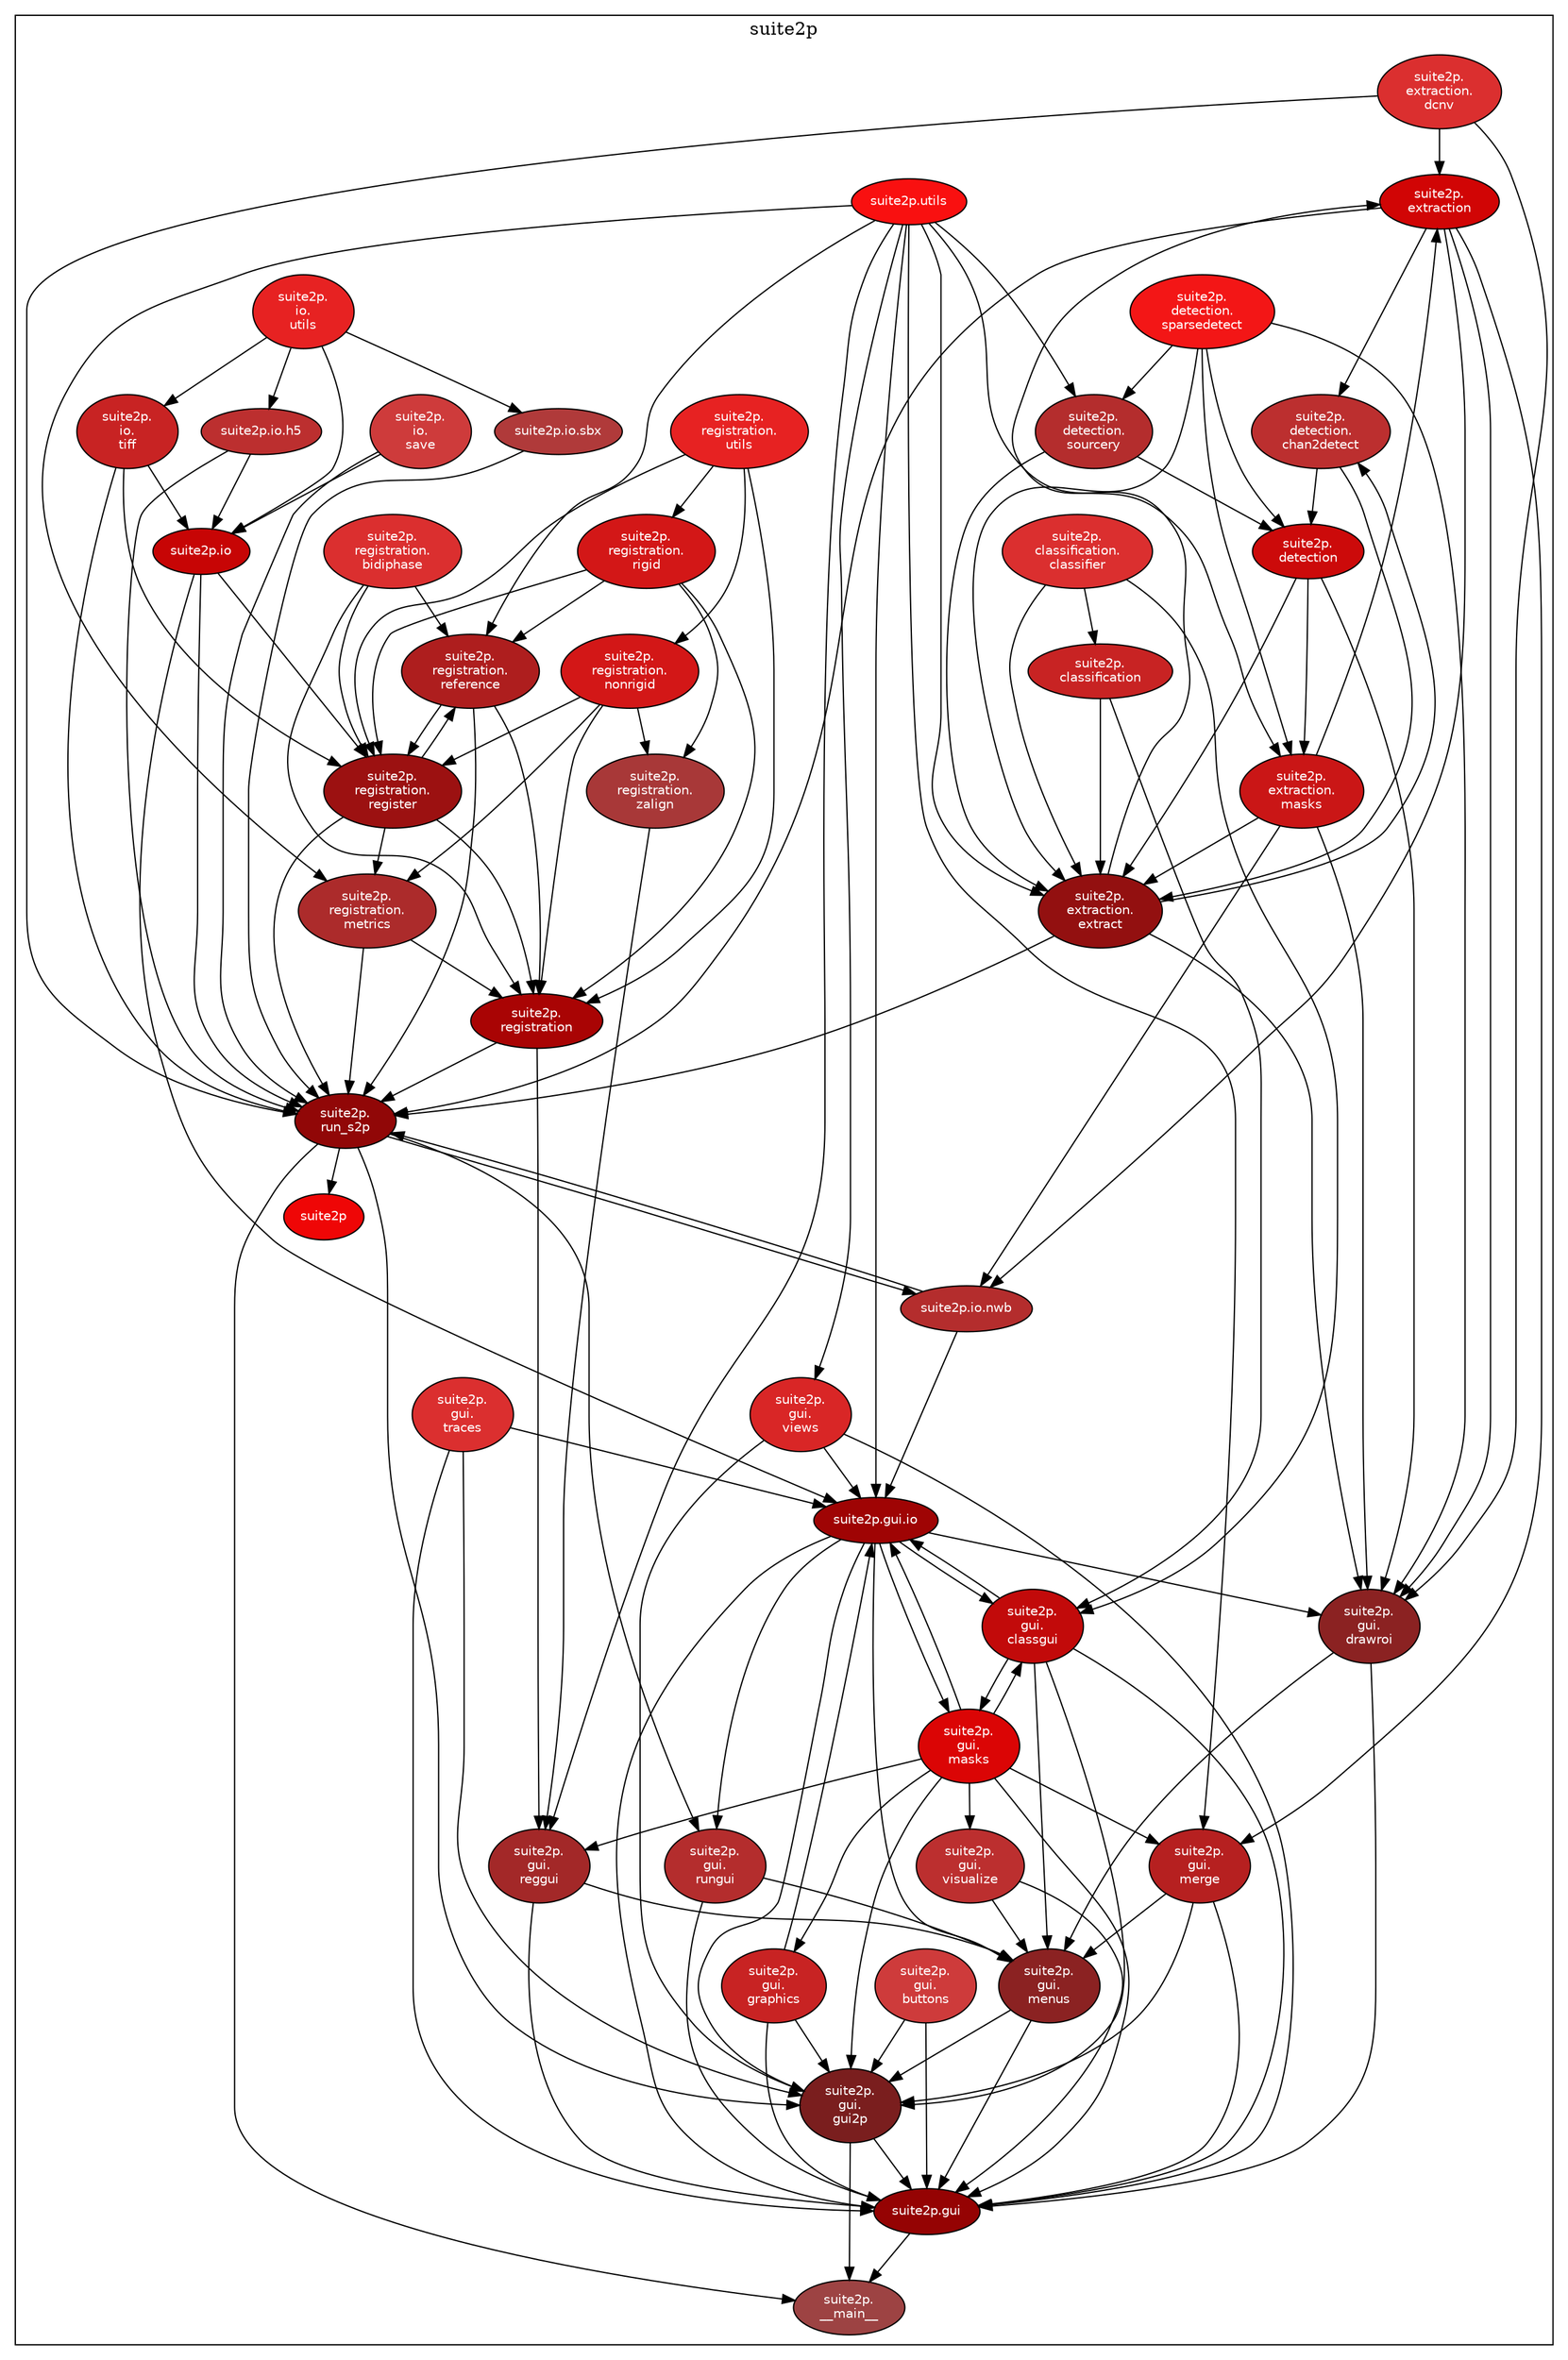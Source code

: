 
digraph G {

    compound = true;
    rankdir = TB;
    node [style=filled,fillcolor="#ffffff",fontcolor="#000000",fontname=Helvetica,fontsize=10];

subgraph cluster_suite2p {
    label = suite2p;
    suite2p [fillcolor="#ef0606",fontcolor="#ffffff"];
    suite2p___main__ [fillcolor="#9d4343",fontcolor="#ffffff",label="suite2p\.\n__main__"];
    suite2p_classification [fillcolor="#c82323",fontcolor="#ffffff",label="suite2p\.\nclassification"];
    suite2p_classification_classifier [fillcolor="#db2f2f",fontcolor="#ffffff",label="suite2p\.\nclassification\.\nclassifier"];
    suite2p_detection [fillcolor="#cc0a0a",fontcolor="#ffffff",label="suite2p\.\ndetection"];
    suite2p_detection_chan2detect [fillcolor="#bc2f2f",fontcolor="#ffffff",label="suite2p\.\ndetection\.\nchan2detect"];
    suite2p_detection_sourcery [fillcolor="#b42d2d",fontcolor="#ffffff",label="suite2p\.\ndetection\.\nsourcery"];
    suite2p_detection_sparsedetect [fillcolor="#f31616",fontcolor="#ffffff",label="suite2p\.\ndetection\.\nsparsedetect"];
    suite2p_extraction [fillcolor="#d10505",fontcolor="#ffffff",label="suite2p\.\nextraction"];
    suite2p_extraction_dcnv [fillcolor="#db2f2f",fontcolor="#ffffff",label="suite2p\.\nextraction\.\ndcnv"];
    suite2p_extraction_extract [fillcolor="#931010",fontcolor="#ffffff",label="suite2p\.\nextraction\.\nextract"];
    suite2p_extraction_masks [fillcolor="#ca1616",fontcolor="#ffffff",label="suite2p\.\nextraction\.\nmasks"];
    suite2p_gui [fillcolor="#950303",fontcolor="#ffffff",label="suite2p.gui"];
    suite2p_gui_buttons [fillcolor="#ce3b3b",fontcolor="#ffffff",label="suite2p\.\ngui\.\nbuttons"];
    suite2p_gui_classgui [fillcolor="#c20a0a",fontcolor="#ffffff",label="suite2p\.\ngui\.\nclassgui"];
    suite2p_gui_drawroi [fillcolor="#8b2222",fontcolor="#ffffff",label="suite2p\.\ngui\.\ndrawroi"];
    suite2p_gui_graphics [fillcolor="#c82323",fontcolor="#ffffff",label="suite2p\.\ngui\.\ngraphics"];
    suite2p_gui_gui2p [fillcolor="#7a1e1e",fontcolor="#ffffff",label="suite2p\.\ngui\.\ngui2p"];
    suite2p_gui_io [fillcolor="#9f0404",fontcolor="#ffffff",label="suite2p.gui.io"];
    suite2p_gui_masks [fillcolor="#db0505",fontcolor="#ffffff",label="suite2p\.\ngui\.\nmasks"];
    suite2p_gui_menus [fillcolor="#8b2222",fontcolor="#ffffff",label="suite2p\.\ngui\.\nmenus"];
    suite2p_gui_merge [fillcolor="#b62020",fontcolor="#ffffff",label="suite2p\.\ngui\.\nmerge"];
    suite2p_gui_reggui [fillcolor="#a32828",fontcolor="#ffffff",label="suite2p\.\ngui\.\nreggui"];
    suite2p_gui_rungui [fillcolor="#b42d2d",fontcolor="#ffffff",label="suite2p\.\ngui\.\nrungui"];
    suite2p_gui_traces [fillcolor="#db2f2f",fontcolor="#ffffff",label="suite2p\.\ngui\.\ntraces"];
    suite2p_gui_views [fillcolor="#d92626",fontcolor="#ffffff",label="suite2p\.\ngui\.\nviews"];
    suite2p_gui_visualize [fillcolor="#bc2f2f",fontcolor="#ffffff",label="suite2p\.\ngui\.\nvisualize"];
    suite2p_io [fillcolor="#c70505",fontcolor="#ffffff",label="suite2p.io"];
    suite2p_io_h5 [fillcolor="#bc2f2f",fontcolor="#ffffff",label="suite2p.io.h5"];
    suite2p_io_nwb [fillcolor="#b42d2d",fontcolor="#ffffff",label="suite2p.io.nwb"];
    suite2p_io_save [fillcolor="#ce3b3b",fontcolor="#ffffff",label="suite2p\.\nio\.\nsave"];
    suite2p_io_sbx [fillcolor="#b03a3a",fontcolor="#ffffff",label="suite2p.io.sbx"];
    suite2p_io_tiff [fillcolor="#c82323",fontcolor="#ffffff",label="suite2p\.\nio\.\ntiff"];
    suite2p_io_utils [fillcolor="#e72222",fontcolor="#ffffff",label="suite2p\.\nio\.\nutils"];
    suite2p_registration [fillcolor="#a90404",fontcolor="#ffffff",label="suite2p\.\nregistration"];
    suite2p_registration_bidiphase [fillcolor="#db2f2f",fontcolor="#ffffff",label="suite2p\.\nregistration\.\nbidiphase"];
    suite2p_registration_metrics [fillcolor="#ac2b2b",fontcolor="#ffffff",label="suite2p\.\nregistration\.\nmetrics"];
    suite2p_registration_nonrigid [fillcolor="#d31717",fontcolor="#ffffff",label="suite2p\.\nregistration\.\nnonrigid"];
    suite2p_registration_reference [fillcolor="#ae1e1e",fontcolor="#ffffff",label="suite2p\.\nregistration\.\nreference"];
    suite2p_registration_register [fillcolor="#9c1111",fontcolor="#ffffff",label="suite2p\.\nregistration\.\nregister"];
    suite2p_registration_rigid [fillcolor="#d31717",fontcolor="#ffffff",label="suite2p\.\nregistration\.\nrigid"];
    suite2p_registration_utils [fillcolor="#e72222",fontcolor="#ffffff",label="suite2p\.\nregistration\.\nutils"];
    suite2p_registration_zalign [fillcolor="#a83838",fontcolor="#ffffff",label="suite2p\.\nregistration\.\nzalign"];
    suite2p_run_s2p [fillcolor="#910707",fontcolor="#ffffff",label="suite2p\.\nrun_s2p"];
    suite2p_utils [fillcolor="#f91010",fontcolor="#ffffff",label="suite2p.utils"];
}
    suite2p_classification -> suite2p_extraction_extract [fillcolor="#000000",minlen="2"];
    suite2p_classification -> suite2p_gui_classgui [fillcolor="#000000",minlen="2"];
    suite2p_classification_classifier -> suite2p_classification [fillcolor="#000000",weight="2"];
    suite2p_classification_classifier -> suite2p_extraction_extract [fillcolor="#000000",minlen="2"];
    suite2p_classification_classifier -> suite2p_gui_classgui [fillcolor="#000000",minlen="2"];
    suite2p_detection -> suite2p_extraction_extract [fillcolor="#000000",minlen="2"];
    suite2p_detection -> suite2p_extraction_masks [fillcolor="#000000",minlen="2"];
    suite2p_detection -> suite2p_gui_drawroi [fillcolor="#000000",minlen="2"];
    suite2p_detection_chan2detect -> suite2p_detection [fillcolor="#000000",weight="2"];
    suite2p_detection_chan2detect -> suite2p_extraction_extract [fillcolor="#000000",minlen="2"];
    suite2p_detection_sourcery -> suite2p_detection [fillcolor="#000000",weight="2"];
    suite2p_detection_sourcery -> suite2p_extraction_extract [fillcolor="#000000",minlen="2"];
    suite2p_detection_sparsedetect -> suite2p_detection [fillcolor="#000000",weight="2"];
    suite2p_detection_sparsedetect -> suite2p_detection_sourcery [fillcolor="#000000",weight="2"];
    suite2p_detection_sparsedetect -> suite2p_extraction_extract [fillcolor="#000000",minlen="2"];
    suite2p_detection_sparsedetect -> suite2p_extraction_masks [fillcolor="#000000",minlen="2"];
    suite2p_detection_sparsedetect -> suite2p_gui_drawroi [fillcolor="#000000",minlen="2"];
    suite2p_extraction -> suite2p_detection_chan2detect [fillcolor="#000000",minlen="2"];
    suite2p_extraction -> suite2p_gui_drawroi [fillcolor="#000000",minlen="2"];
    suite2p_extraction -> suite2p_gui_merge [fillcolor="#000000",minlen="2"];
    suite2p_extraction -> suite2p_io_nwb [fillcolor="#000000",minlen="2"];
    suite2p_extraction -> suite2p_run_s2p [fillcolor="#000000"];
    suite2p_extraction_dcnv -> suite2p_extraction [fillcolor="#000000",weight="2"];
    suite2p_extraction_dcnv -> suite2p_gui_drawroi [fillcolor="#000000",minlen="2"];
    suite2p_extraction_dcnv -> suite2p_run_s2p [fillcolor="#000000",minlen="2"];
    suite2p_extraction_extract -> suite2p_detection_chan2detect [fillcolor="#000000",minlen="2"];
    suite2p_extraction_extract -> suite2p_extraction [fillcolor="#000000",weight="2"];
    suite2p_extraction_extract -> suite2p_gui_drawroi [fillcolor="#000000",minlen="2"];
    suite2p_extraction_extract -> suite2p_run_s2p [fillcolor="#000000",minlen="2"];
    suite2p_extraction_masks -> suite2p_extraction [fillcolor="#000000",weight="2"];
    suite2p_extraction_masks -> suite2p_extraction_extract [fillcolor="#000000",weight="2"];
    suite2p_extraction_masks -> suite2p_gui_drawroi [fillcolor="#000000",minlen="2"];
    suite2p_extraction_masks -> suite2p_io_nwb [fillcolor="#000000",minlen="2"];
    suite2p_gui -> suite2p___main__ [fillcolor="#000000"];
    suite2p_gui_buttons -> suite2p_gui [fillcolor="#000000",weight="2"];
    suite2p_gui_buttons -> suite2p_gui_gui2p [fillcolor="#000000",weight="2"];
    suite2p_gui_classgui -> suite2p_gui [fillcolor="#000000",weight="2"];
    suite2p_gui_classgui -> suite2p_gui_gui2p [fillcolor="#000000",weight="2"];
    suite2p_gui_classgui -> suite2p_gui_io [fillcolor="#000000",weight="2"];
    suite2p_gui_classgui -> suite2p_gui_masks [fillcolor="#000000",weight="2"];
    suite2p_gui_classgui -> suite2p_gui_menus [fillcolor="#000000",weight="2"];
    suite2p_gui_drawroi -> suite2p_gui [fillcolor="#000000",weight="2"];
    suite2p_gui_drawroi -> suite2p_gui_menus [fillcolor="#000000",weight="2"];
    suite2p_gui_graphics -> suite2p_gui [fillcolor="#000000",weight="2"];
    suite2p_gui_graphics -> suite2p_gui_gui2p [fillcolor="#000000",weight="2"];
    suite2p_gui_graphics -> suite2p_gui_io [fillcolor="#000000",weight="2"];
    suite2p_gui_gui2p -> suite2p___main__ [fillcolor="#000000",minlen="2"];
    suite2p_gui_gui2p -> suite2p_gui [fillcolor="#000000",weight="2"];
    suite2p_gui_io -> suite2p_gui [fillcolor="#000000",weight="2"];
    suite2p_gui_io -> suite2p_gui_classgui [fillcolor="#000000",weight="2"];
    suite2p_gui_io -> suite2p_gui_drawroi [fillcolor="#000000",weight="2"];
    suite2p_gui_io -> suite2p_gui_gui2p [fillcolor="#000000",weight="2"];
    suite2p_gui_io -> suite2p_gui_masks [fillcolor="#000000",weight="2"];
    suite2p_gui_io -> suite2p_gui_menus [fillcolor="#000000",weight="2"];
    suite2p_gui_io -> suite2p_gui_rungui [fillcolor="#000000",weight="2"];
    suite2p_gui_masks -> suite2p_gui [fillcolor="#000000",weight="2"];
    suite2p_gui_masks -> suite2p_gui_classgui [fillcolor="#000000",weight="2"];
    suite2p_gui_masks -> suite2p_gui_graphics [fillcolor="#000000",weight="2"];
    suite2p_gui_masks -> suite2p_gui_gui2p [fillcolor="#000000",weight="2"];
    suite2p_gui_masks -> suite2p_gui_io [fillcolor="#000000",weight="2"];
    suite2p_gui_masks -> suite2p_gui_merge [fillcolor="#000000",weight="2"];
    suite2p_gui_masks -> suite2p_gui_reggui [fillcolor="#000000",weight="2"];
    suite2p_gui_masks -> suite2p_gui_visualize [fillcolor="#000000",weight="2"];
    suite2p_gui_menus -> suite2p_gui [fillcolor="#000000",weight="2"];
    suite2p_gui_menus -> suite2p_gui_gui2p [fillcolor="#000000",weight="2"];
    suite2p_gui_merge -> suite2p_gui [fillcolor="#000000",weight="2"];
    suite2p_gui_merge -> suite2p_gui_gui2p [fillcolor="#000000",weight="2"];
    suite2p_gui_merge -> suite2p_gui_menus [fillcolor="#000000",weight="2"];
    suite2p_gui_reggui -> suite2p_gui [fillcolor="#000000",weight="2"];
    suite2p_gui_reggui -> suite2p_gui_menus [fillcolor="#000000",weight="2"];
    suite2p_gui_rungui -> suite2p_gui [fillcolor="#000000",weight="2"];
    suite2p_gui_rungui -> suite2p_gui_menus [fillcolor="#000000",weight="2"];
    suite2p_gui_traces -> suite2p_gui [fillcolor="#000000",weight="2"];
    suite2p_gui_traces -> suite2p_gui_gui2p [fillcolor="#000000",weight="2"];
    suite2p_gui_traces -> suite2p_gui_io [fillcolor="#000000",weight="2"];
    suite2p_gui_views -> suite2p_gui [fillcolor="#000000",weight="2"];
    suite2p_gui_views -> suite2p_gui_gui2p [fillcolor="#000000",weight="2"];
    suite2p_gui_views -> suite2p_gui_io [fillcolor="#000000",weight="2"];
    suite2p_gui_visualize -> suite2p_gui [fillcolor="#000000",weight="2"];
    suite2p_gui_visualize -> suite2p_gui_menus [fillcolor="#000000",weight="2"];
    suite2p_io -> suite2p_gui_io [fillcolor="#000000",minlen="2"];
    suite2p_io -> suite2p_registration_register [fillcolor="#000000",minlen="2"];
    suite2p_io -> suite2p_run_s2p [fillcolor="#000000"];
    suite2p_io_h5 -> suite2p_io [fillcolor="#000000",weight="2"];
    suite2p_io_h5 -> suite2p_run_s2p [fillcolor="#000000",minlen="2"];
    suite2p_io_nwb -> suite2p_gui_io [fillcolor="#000000",minlen="2"];
    suite2p_io_nwb -> suite2p_run_s2p [fillcolor="#000000",minlen="2"];
    suite2p_io_save -> suite2p_io [fillcolor="#000000",weight="2"];
    suite2p_io_save -> suite2p_run_s2p [fillcolor="#000000",minlen="2"];
    suite2p_io_sbx -> suite2p_run_s2p [fillcolor="#000000",minlen="2"];
    suite2p_io_tiff -> suite2p_io [fillcolor="#000000",weight="2"];
    suite2p_io_tiff -> suite2p_registration_register [fillcolor="#000000",minlen="2"];
    suite2p_io_tiff -> suite2p_run_s2p [fillcolor="#000000",minlen="2"];
    suite2p_io_utils -> suite2p_io [fillcolor="#000000",weight="2"];
    suite2p_io_utils -> suite2p_io_h5 [fillcolor="#000000",weight="2"];
    suite2p_io_utils -> suite2p_io_sbx [fillcolor="#000000",weight="2"];
    suite2p_io_utils -> suite2p_io_tiff [fillcolor="#000000",weight="2"];
    suite2p_registration -> suite2p_gui_reggui [fillcolor="#000000",minlen="2"];
    suite2p_registration -> suite2p_run_s2p [fillcolor="#000000"];
    suite2p_registration_bidiphase -> suite2p_registration [fillcolor="#000000",weight="2"];
    suite2p_registration_bidiphase -> suite2p_registration_reference [fillcolor="#000000",weight="2"];
    suite2p_registration_bidiphase -> suite2p_registration_register [fillcolor="#000000",weight="2"];
    suite2p_registration_metrics -> suite2p_registration [fillcolor="#000000",weight="2"];
    suite2p_registration_metrics -> suite2p_run_s2p [fillcolor="#000000",minlen="2"];
    suite2p_registration_nonrigid -> suite2p_registration [fillcolor="#000000",weight="2"];
    suite2p_registration_nonrigid -> suite2p_registration_metrics [fillcolor="#000000",weight="2"];
    suite2p_registration_nonrigid -> suite2p_registration_register [fillcolor="#000000",weight="2"];
    suite2p_registration_nonrigid -> suite2p_registration_zalign [fillcolor="#000000",weight="2"];
    suite2p_registration_reference -> suite2p_registration [fillcolor="#000000",weight="2"];
    suite2p_registration_reference -> suite2p_registration_register [fillcolor="#000000",weight="2"];
    suite2p_registration_reference -> suite2p_run_s2p [fillcolor="#000000",minlen="2"];
    suite2p_registration_register -> suite2p_registration [fillcolor="#000000",weight="2"];
    suite2p_registration_register -> suite2p_registration_metrics [fillcolor="#000000",weight="2"];
    suite2p_registration_register -> suite2p_registration_reference [fillcolor="#000000",weight="2"];
    suite2p_registration_register -> suite2p_run_s2p [fillcolor="#000000",minlen="2"];
    suite2p_registration_rigid -> suite2p_registration [fillcolor="#000000",weight="2"];
    suite2p_registration_rigid -> suite2p_registration_reference [fillcolor="#000000",weight="2"];
    suite2p_registration_rigid -> suite2p_registration_register [fillcolor="#000000",weight="2"];
    suite2p_registration_rigid -> suite2p_registration_zalign [fillcolor="#000000",weight="2"];
    suite2p_registration_utils -> suite2p_registration [fillcolor="#000000",weight="2"];
    suite2p_registration_utils -> suite2p_registration_nonrigid [fillcolor="#000000",weight="2"];
    suite2p_registration_utils -> suite2p_registration_register [fillcolor="#000000",weight="2"];
    suite2p_registration_utils -> suite2p_registration_rigid [fillcolor="#000000",weight="2"];
    suite2p_registration_zalign -> suite2p_gui_reggui [fillcolor="#000000",minlen="2"];
    suite2p_run_s2p -> suite2p [fillcolor="#000000"];
    suite2p_run_s2p -> suite2p___main__ [fillcolor="#000000"];
    suite2p_run_s2p -> suite2p_gui_gui2p [fillcolor="#000000",minlen="2"];
    suite2p_run_s2p -> suite2p_gui_rungui [fillcolor="#000000",minlen="2"];
    suite2p_run_s2p -> suite2p_io_nwb [fillcolor="#000000",minlen="2"];
    suite2p_utils -> suite2p_detection_sourcery [fillcolor="#000000",minlen="2"];
    suite2p_utils -> suite2p_extraction_extract [fillcolor="#000000",minlen="2"];
    suite2p_utils -> suite2p_extraction_masks [fillcolor="#000000",minlen="2"];
    suite2p_utils -> suite2p_gui_io [fillcolor="#000000",minlen="2"];
    suite2p_utils -> suite2p_gui_merge [fillcolor="#000000",minlen="2"];
    suite2p_utils -> suite2p_gui_reggui [fillcolor="#000000",minlen="2"];
    suite2p_utils -> suite2p_gui_views [fillcolor="#000000",minlen="2"];
    suite2p_utils -> suite2p_registration_metrics [fillcolor="#000000",minlen="2"];
    suite2p_utils -> suite2p_registration_reference [fillcolor="#000000",minlen="2"];
}

